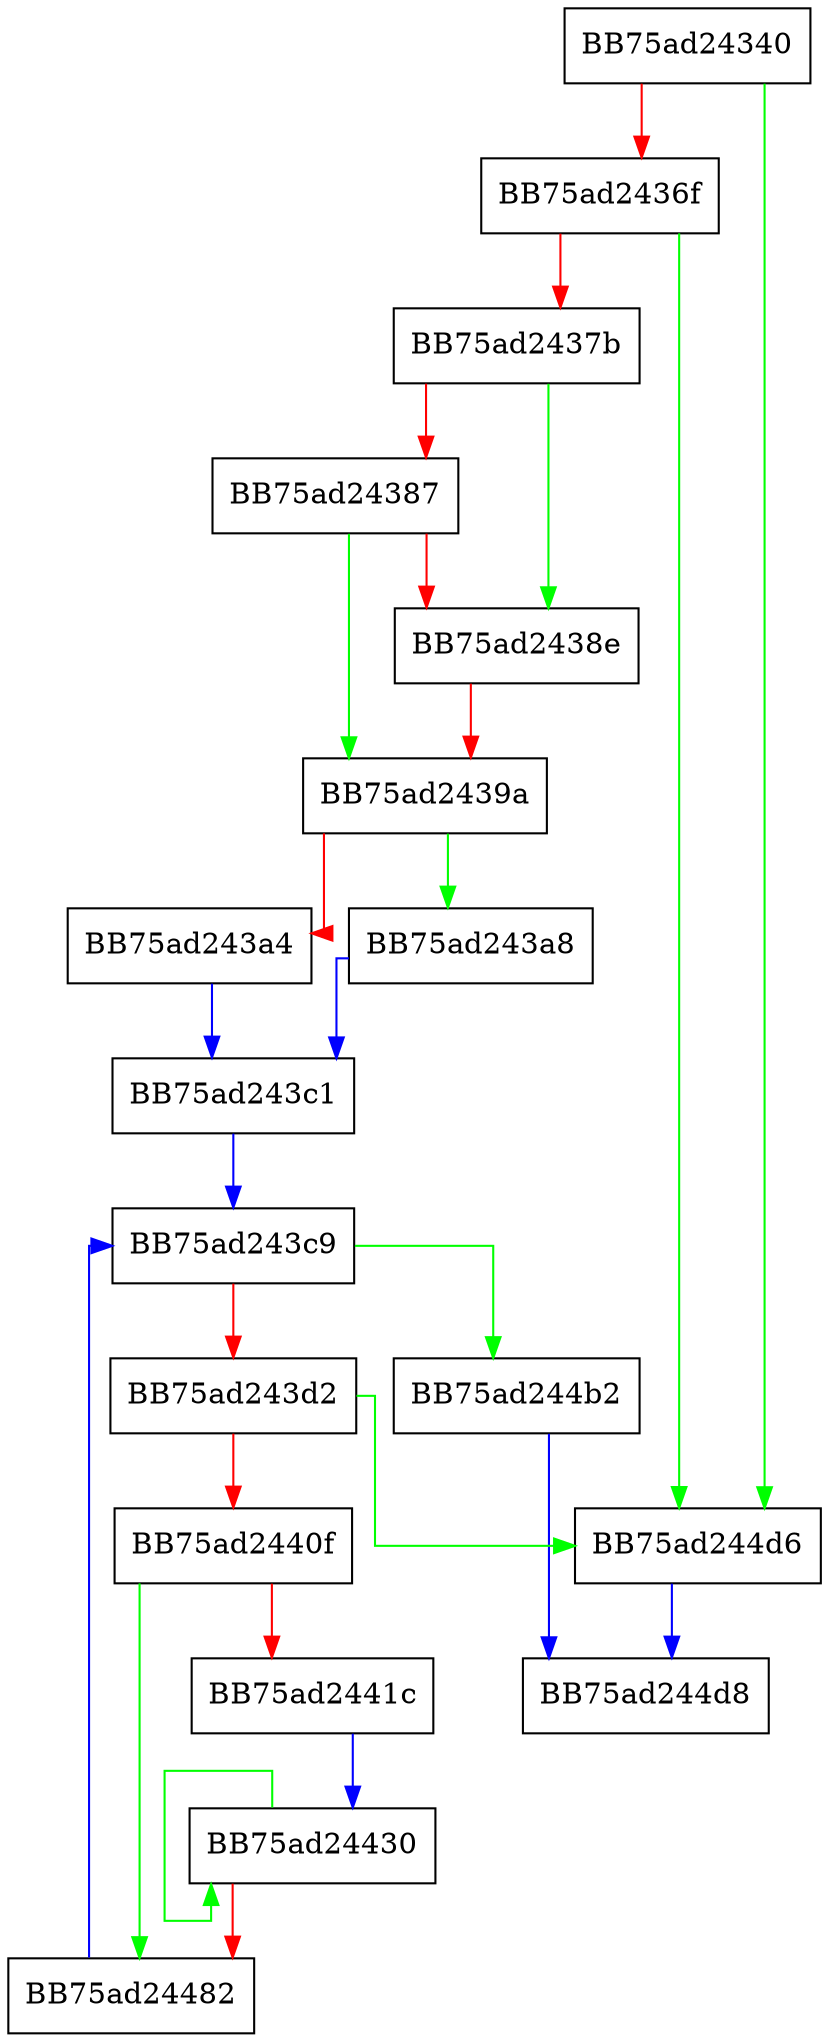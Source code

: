 digraph restore_state {
  node [shape="box"];
  graph [splines=ortho];
  BB75ad24340 -> BB75ad244d6 [color="green"];
  BB75ad24340 -> BB75ad2436f [color="red"];
  BB75ad2436f -> BB75ad244d6 [color="green"];
  BB75ad2436f -> BB75ad2437b [color="red"];
  BB75ad2437b -> BB75ad2438e [color="green"];
  BB75ad2437b -> BB75ad24387 [color="red"];
  BB75ad24387 -> BB75ad2439a [color="green"];
  BB75ad24387 -> BB75ad2438e [color="red"];
  BB75ad2438e -> BB75ad2439a [color="red"];
  BB75ad2439a -> BB75ad243a8 [color="green"];
  BB75ad2439a -> BB75ad243a4 [color="red"];
  BB75ad243a4 -> BB75ad243c1 [color="blue"];
  BB75ad243a8 -> BB75ad243c1 [color="blue"];
  BB75ad243c1 -> BB75ad243c9 [color="blue"];
  BB75ad243c9 -> BB75ad244b2 [color="green"];
  BB75ad243c9 -> BB75ad243d2 [color="red"];
  BB75ad243d2 -> BB75ad244d6 [color="green"];
  BB75ad243d2 -> BB75ad2440f [color="red"];
  BB75ad2440f -> BB75ad24482 [color="green"];
  BB75ad2440f -> BB75ad2441c [color="red"];
  BB75ad2441c -> BB75ad24430 [color="blue"];
  BB75ad24430 -> BB75ad24430 [color="green"];
  BB75ad24430 -> BB75ad24482 [color="red"];
  BB75ad24482 -> BB75ad243c9 [color="blue"];
  BB75ad244b2 -> BB75ad244d8 [color="blue"];
  BB75ad244d6 -> BB75ad244d8 [color="blue"];
}